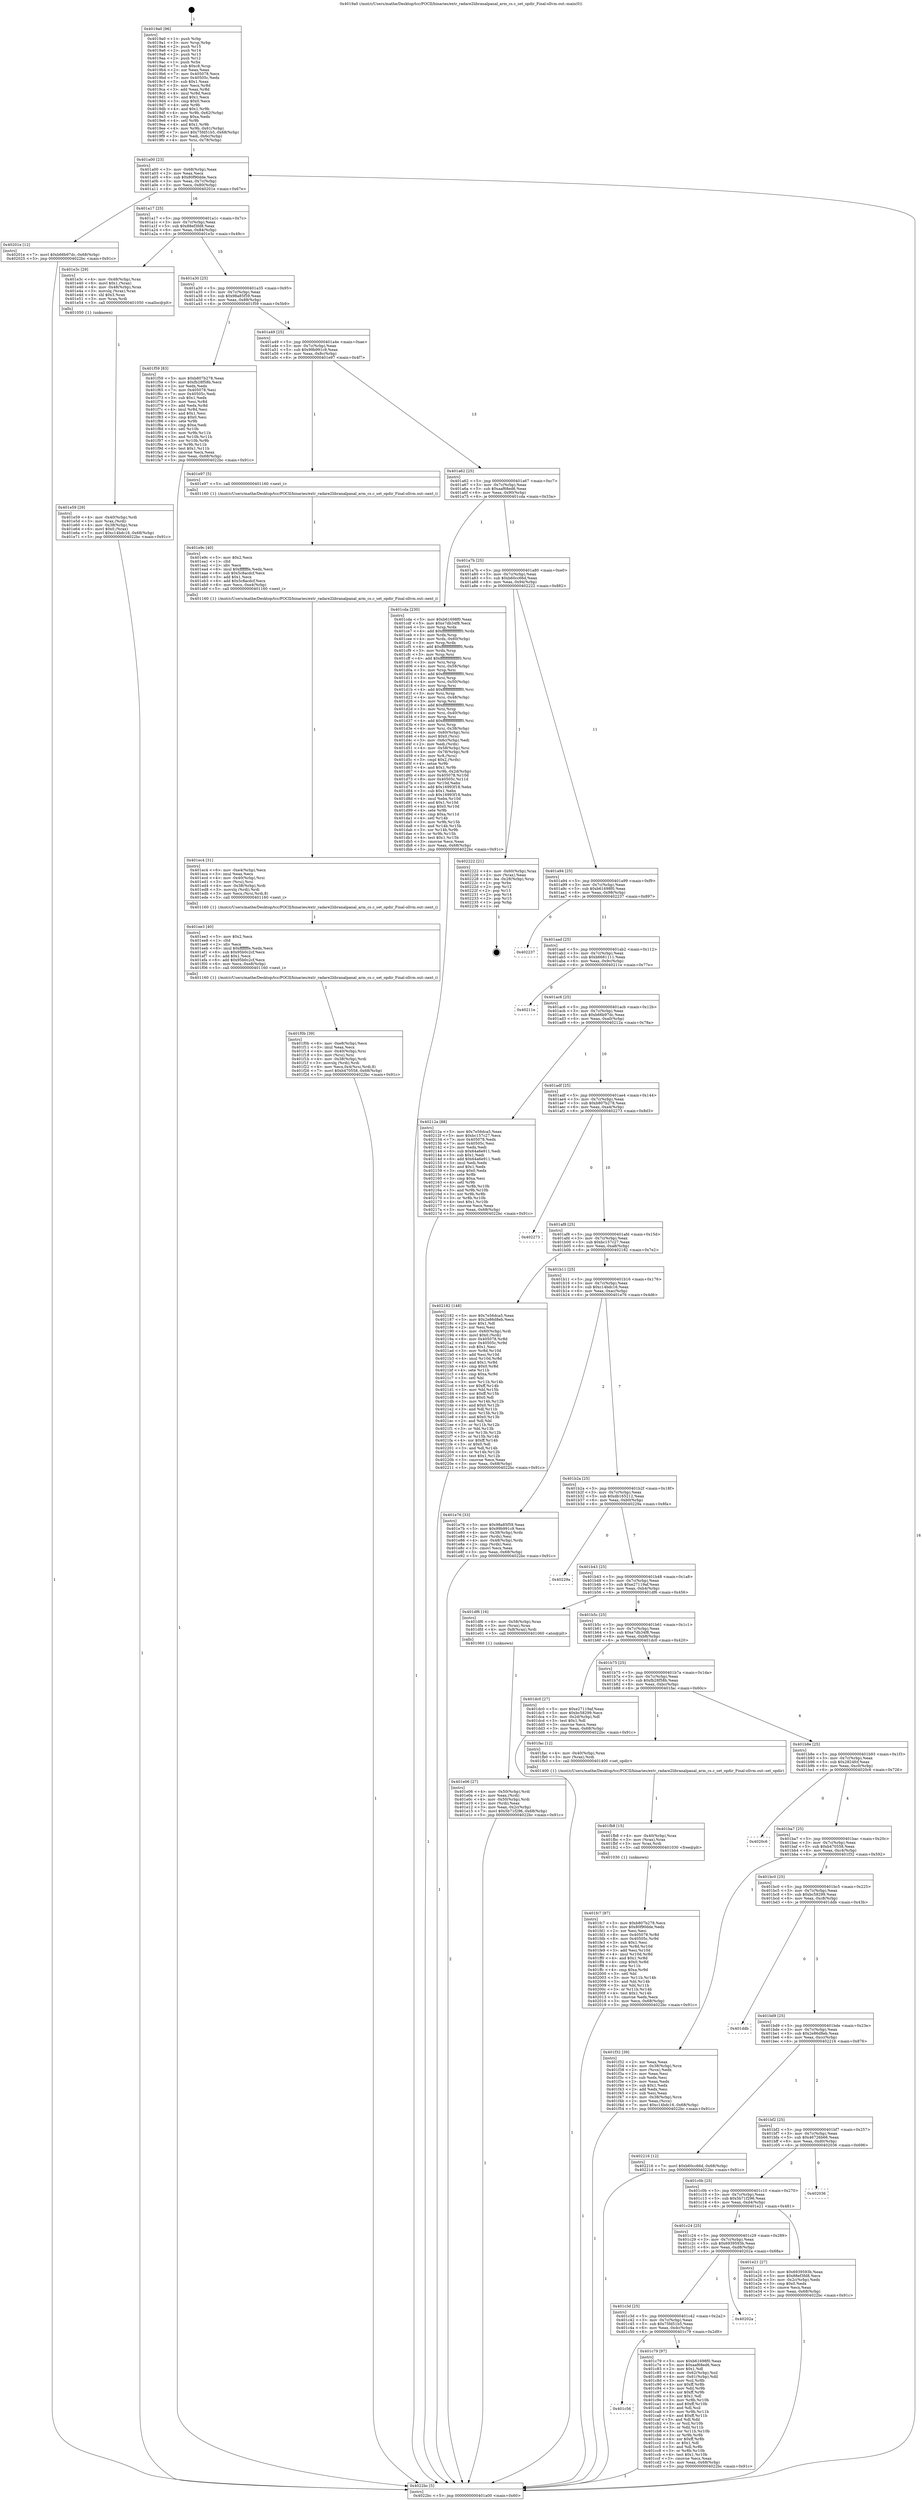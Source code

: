 digraph "0x4019a0" {
  label = "0x4019a0 (/mnt/c/Users/mathe/Desktop/tcc/POCII/binaries/extr_radare2libranalpanal_arm_cs.c_set_opdir_Final-ollvm.out::main(0))"
  labelloc = "t"
  node[shape=record]

  Entry [label="",width=0.3,height=0.3,shape=circle,fillcolor=black,style=filled]
  "0x401a00" [label="{
     0x401a00 [23]\l
     | [instrs]\l
     &nbsp;&nbsp;0x401a00 \<+3\>: mov -0x68(%rbp),%eax\l
     &nbsp;&nbsp;0x401a03 \<+2\>: mov %eax,%ecx\l
     &nbsp;&nbsp;0x401a05 \<+6\>: sub $0x80f90dde,%ecx\l
     &nbsp;&nbsp;0x401a0b \<+3\>: mov %eax,-0x7c(%rbp)\l
     &nbsp;&nbsp;0x401a0e \<+3\>: mov %ecx,-0x80(%rbp)\l
     &nbsp;&nbsp;0x401a11 \<+6\>: je 000000000040201e \<main+0x67e\>\l
  }"]
  "0x40201e" [label="{
     0x40201e [12]\l
     | [instrs]\l
     &nbsp;&nbsp;0x40201e \<+7\>: movl $0xb66b97dc,-0x68(%rbp)\l
     &nbsp;&nbsp;0x402025 \<+5\>: jmp 00000000004022bc \<main+0x91c\>\l
  }"]
  "0x401a17" [label="{
     0x401a17 [25]\l
     | [instrs]\l
     &nbsp;&nbsp;0x401a17 \<+5\>: jmp 0000000000401a1c \<main+0x7c\>\l
     &nbsp;&nbsp;0x401a1c \<+3\>: mov -0x7c(%rbp),%eax\l
     &nbsp;&nbsp;0x401a1f \<+5\>: sub $0x88ef3fd8,%eax\l
     &nbsp;&nbsp;0x401a24 \<+6\>: mov %eax,-0x84(%rbp)\l
     &nbsp;&nbsp;0x401a2a \<+6\>: je 0000000000401e3c \<main+0x49c\>\l
  }"]
  Exit [label="",width=0.3,height=0.3,shape=circle,fillcolor=black,style=filled,peripheries=2]
  "0x401e3c" [label="{
     0x401e3c [29]\l
     | [instrs]\l
     &nbsp;&nbsp;0x401e3c \<+4\>: mov -0x48(%rbp),%rax\l
     &nbsp;&nbsp;0x401e40 \<+6\>: movl $0x1,(%rax)\l
     &nbsp;&nbsp;0x401e46 \<+4\>: mov -0x48(%rbp),%rax\l
     &nbsp;&nbsp;0x401e4a \<+3\>: movslq (%rax),%rax\l
     &nbsp;&nbsp;0x401e4d \<+4\>: shl $0x3,%rax\l
     &nbsp;&nbsp;0x401e51 \<+3\>: mov %rax,%rdi\l
     &nbsp;&nbsp;0x401e54 \<+5\>: call 0000000000401050 \<malloc@plt\>\l
     | [calls]\l
     &nbsp;&nbsp;0x401050 \{1\} (unknown)\l
  }"]
  "0x401a30" [label="{
     0x401a30 [25]\l
     | [instrs]\l
     &nbsp;&nbsp;0x401a30 \<+5\>: jmp 0000000000401a35 \<main+0x95\>\l
     &nbsp;&nbsp;0x401a35 \<+3\>: mov -0x7c(%rbp),%eax\l
     &nbsp;&nbsp;0x401a38 \<+5\>: sub $0x98a85f59,%eax\l
     &nbsp;&nbsp;0x401a3d \<+6\>: mov %eax,-0x88(%rbp)\l
     &nbsp;&nbsp;0x401a43 \<+6\>: je 0000000000401f59 \<main+0x5b9\>\l
  }"]
  "0x401fc7" [label="{
     0x401fc7 [87]\l
     | [instrs]\l
     &nbsp;&nbsp;0x401fc7 \<+5\>: mov $0xb807b278,%ecx\l
     &nbsp;&nbsp;0x401fcc \<+5\>: mov $0x80f90dde,%edx\l
     &nbsp;&nbsp;0x401fd1 \<+2\>: xor %esi,%esi\l
     &nbsp;&nbsp;0x401fd3 \<+8\>: mov 0x405078,%r8d\l
     &nbsp;&nbsp;0x401fdb \<+8\>: mov 0x40505c,%r9d\l
     &nbsp;&nbsp;0x401fe3 \<+3\>: sub $0x1,%esi\l
     &nbsp;&nbsp;0x401fe6 \<+3\>: mov %r8d,%r10d\l
     &nbsp;&nbsp;0x401fe9 \<+3\>: add %esi,%r10d\l
     &nbsp;&nbsp;0x401fec \<+4\>: imul %r10d,%r8d\l
     &nbsp;&nbsp;0x401ff0 \<+4\>: and $0x1,%r8d\l
     &nbsp;&nbsp;0x401ff4 \<+4\>: cmp $0x0,%r8d\l
     &nbsp;&nbsp;0x401ff8 \<+4\>: sete %r11b\l
     &nbsp;&nbsp;0x401ffc \<+4\>: cmp $0xa,%r9d\l
     &nbsp;&nbsp;0x402000 \<+3\>: setl %bl\l
     &nbsp;&nbsp;0x402003 \<+3\>: mov %r11b,%r14b\l
     &nbsp;&nbsp;0x402006 \<+3\>: and %bl,%r14b\l
     &nbsp;&nbsp;0x402009 \<+3\>: xor %bl,%r11b\l
     &nbsp;&nbsp;0x40200c \<+3\>: or %r11b,%r14b\l
     &nbsp;&nbsp;0x40200f \<+4\>: test $0x1,%r14b\l
     &nbsp;&nbsp;0x402013 \<+3\>: cmovne %edx,%ecx\l
     &nbsp;&nbsp;0x402016 \<+3\>: mov %ecx,-0x68(%rbp)\l
     &nbsp;&nbsp;0x402019 \<+5\>: jmp 00000000004022bc \<main+0x91c\>\l
  }"]
  "0x401f59" [label="{
     0x401f59 [83]\l
     | [instrs]\l
     &nbsp;&nbsp;0x401f59 \<+5\>: mov $0xb807b278,%eax\l
     &nbsp;&nbsp;0x401f5e \<+5\>: mov $0xfb28f58b,%ecx\l
     &nbsp;&nbsp;0x401f63 \<+2\>: xor %edx,%edx\l
     &nbsp;&nbsp;0x401f65 \<+7\>: mov 0x405078,%esi\l
     &nbsp;&nbsp;0x401f6c \<+7\>: mov 0x40505c,%edi\l
     &nbsp;&nbsp;0x401f73 \<+3\>: sub $0x1,%edx\l
     &nbsp;&nbsp;0x401f76 \<+3\>: mov %esi,%r8d\l
     &nbsp;&nbsp;0x401f79 \<+3\>: add %edx,%r8d\l
     &nbsp;&nbsp;0x401f7c \<+4\>: imul %r8d,%esi\l
     &nbsp;&nbsp;0x401f80 \<+3\>: and $0x1,%esi\l
     &nbsp;&nbsp;0x401f83 \<+3\>: cmp $0x0,%esi\l
     &nbsp;&nbsp;0x401f86 \<+4\>: sete %r9b\l
     &nbsp;&nbsp;0x401f8a \<+3\>: cmp $0xa,%edi\l
     &nbsp;&nbsp;0x401f8d \<+4\>: setl %r10b\l
     &nbsp;&nbsp;0x401f91 \<+3\>: mov %r9b,%r11b\l
     &nbsp;&nbsp;0x401f94 \<+3\>: and %r10b,%r11b\l
     &nbsp;&nbsp;0x401f97 \<+3\>: xor %r10b,%r9b\l
     &nbsp;&nbsp;0x401f9a \<+3\>: or %r9b,%r11b\l
     &nbsp;&nbsp;0x401f9d \<+4\>: test $0x1,%r11b\l
     &nbsp;&nbsp;0x401fa1 \<+3\>: cmovne %ecx,%eax\l
     &nbsp;&nbsp;0x401fa4 \<+3\>: mov %eax,-0x68(%rbp)\l
     &nbsp;&nbsp;0x401fa7 \<+5\>: jmp 00000000004022bc \<main+0x91c\>\l
  }"]
  "0x401a49" [label="{
     0x401a49 [25]\l
     | [instrs]\l
     &nbsp;&nbsp;0x401a49 \<+5\>: jmp 0000000000401a4e \<main+0xae\>\l
     &nbsp;&nbsp;0x401a4e \<+3\>: mov -0x7c(%rbp),%eax\l
     &nbsp;&nbsp;0x401a51 \<+5\>: sub $0x99b991c9,%eax\l
     &nbsp;&nbsp;0x401a56 \<+6\>: mov %eax,-0x8c(%rbp)\l
     &nbsp;&nbsp;0x401a5c \<+6\>: je 0000000000401e97 \<main+0x4f7\>\l
  }"]
  "0x401fb8" [label="{
     0x401fb8 [15]\l
     | [instrs]\l
     &nbsp;&nbsp;0x401fb8 \<+4\>: mov -0x40(%rbp),%rax\l
     &nbsp;&nbsp;0x401fbc \<+3\>: mov (%rax),%rax\l
     &nbsp;&nbsp;0x401fbf \<+3\>: mov %rax,%rdi\l
     &nbsp;&nbsp;0x401fc2 \<+5\>: call 0000000000401030 \<free@plt\>\l
     | [calls]\l
     &nbsp;&nbsp;0x401030 \{1\} (unknown)\l
  }"]
  "0x401e97" [label="{
     0x401e97 [5]\l
     | [instrs]\l
     &nbsp;&nbsp;0x401e97 \<+5\>: call 0000000000401160 \<next_i\>\l
     | [calls]\l
     &nbsp;&nbsp;0x401160 \{1\} (/mnt/c/Users/mathe/Desktop/tcc/POCII/binaries/extr_radare2libranalpanal_arm_cs.c_set_opdir_Final-ollvm.out::next_i)\l
  }"]
  "0x401a62" [label="{
     0x401a62 [25]\l
     | [instrs]\l
     &nbsp;&nbsp;0x401a62 \<+5\>: jmp 0000000000401a67 \<main+0xc7\>\l
     &nbsp;&nbsp;0x401a67 \<+3\>: mov -0x7c(%rbp),%eax\l
     &nbsp;&nbsp;0x401a6a \<+5\>: sub $0xaaf68ed6,%eax\l
     &nbsp;&nbsp;0x401a6f \<+6\>: mov %eax,-0x90(%rbp)\l
     &nbsp;&nbsp;0x401a75 \<+6\>: je 0000000000401cda \<main+0x33a\>\l
  }"]
  "0x401f0b" [label="{
     0x401f0b [39]\l
     | [instrs]\l
     &nbsp;&nbsp;0x401f0b \<+6\>: mov -0xe8(%rbp),%ecx\l
     &nbsp;&nbsp;0x401f11 \<+3\>: imul %eax,%ecx\l
     &nbsp;&nbsp;0x401f14 \<+4\>: mov -0x40(%rbp),%rsi\l
     &nbsp;&nbsp;0x401f18 \<+3\>: mov (%rsi),%rsi\l
     &nbsp;&nbsp;0x401f1b \<+4\>: mov -0x38(%rbp),%rdi\l
     &nbsp;&nbsp;0x401f1f \<+3\>: movslq (%rdi),%rdi\l
     &nbsp;&nbsp;0x401f22 \<+4\>: mov %ecx,0x4(%rsi,%rdi,8)\l
     &nbsp;&nbsp;0x401f26 \<+7\>: movl $0xb470558,-0x68(%rbp)\l
     &nbsp;&nbsp;0x401f2d \<+5\>: jmp 00000000004022bc \<main+0x91c\>\l
  }"]
  "0x401cda" [label="{
     0x401cda [230]\l
     | [instrs]\l
     &nbsp;&nbsp;0x401cda \<+5\>: mov $0xb61698f0,%eax\l
     &nbsp;&nbsp;0x401cdf \<+5\>: mov $0xe7db34f8,%ecx\l
     &nbsp;&nbsp;0x401ce4 \<+3\>: mov %rsp,%rdx\l
     &nbsp;&nbsp;0x401ce7 \<+4\>: add $0xfffffffffffffff0,%rdx\l
     &nbsp;&nbsp;0x401ceb \<+3\>: mov %rdx,%rsp\l
     &nbsp;&nbsp;0x401cee \<+4\>: mov %rdx,-0x60(%rbp)\l
     &nbsp;&nbsp;0x401cf2 \<+3\>: mov %rsp,%rdx\l
     &nbsp;&nbsp;0x401cf5 \<+4\>: add $0xfffffffffffffff0,%rdx\l
     &nbsp;&nbsp;0x401cf9 \<+3\>: mov %rdx,%rsp\l
     &nbsp;&nbsp;0x401cfc \<+3\>: mov %rsp,%rsi\l
     &nbsp;&nbsp;0x401cff \<+4\>: add $0xfffffffffffffff0,%rsi\l
     &nbsp;&nbsp;0x401d03 \<+3\>: mov %rsi,%rsp\l
     &nbsp;&nbsp;0x401d06 \<+4\>: mov %rsi,-0x58(%rbp)\l
     &nbsp;&nbsp;0x401d0a \<+3\>: mov %rsp,%rsi\l
     &nbsp;&nbsp;0x401d0d \<+4\>: add $0xfffffffffffffff0,%rsi\l
     &nbsp;&nbsp;0x401d11 \<+3\>: mov %rsi,%rsp\l
     &nbsp;&nbsp;0x401d14 \<+4\>: mov %rsi,-0x50(%rbp)\l
     &nbsp;&nbsp;0x401d18 \<+3\>: mov %rsp,%rsi\l
     &nbsp;&nbsp;0x401d1b \<+4\>: add $0xfffffffffffffff0,%rsi\l
     &nbsp;&nbsp;0x401d1f \<+3\>: mov %rsi,%rsp\l
     &nbsp;&nbsp;0x401d22 \<+4\>: mov %rsi,-0x48(%rbp)\l
     &nbsp;&nbsp;0x401d26 \<+3\>: mov %rsp,%rsi\l
     &nbsp;&nbsp;0x401d29 \<+4\>: add $0xfffffffffffffff0,%rsi\l
     &nbsp;&nbsp;0x401d2d \<+3\>: mov %rsi,%rsp\l
     &nbsp;&nbsp;0x401d30 \<+4\>: mov %rsi,-0x40(%rbp)\l
     &nbsp;&nbsp;0x401d34 \<+3\>: mov %rsp,%rsi\l
     &nbsp;&nbsp;0x401d37 \<+4\>: add $0xfffffffffffffff0,%rsi\l
     &nbsp;&nbsp;0x401d3b \<+3\>: mov %rsi,%rsp\l
     &nbsp;&nbsp;0x401d3e \<+4\>: mov %rsi,-0x38(%rbp)\l
     &nbsp;&nbsp;0x401d42 \<+4\>: mov -0x60(%rbp),%rsi\l
     &nbsp;&nbsp;0x401d46 \<+6\>: movl $0x0,(%rsi)\l
     &nbsp;&nbsp;0x401d4c \<+3\>: mov -0x6c(%rbp),%edi\l
     &nbsp;&nbsp;0x401d4f \<+2\>: mov %edi,(%rdx)\l
     &nbsp;&nbsp;0x401d51 \<+4\>: mov -0x58(%rbp),%rsi\l
     &nbsp;&nbsp;0x401d55 \<+4\>: mov -0x78(%rbp),%r8\l
     &nbsp;&nbsp;0x401d59 \<+3\>: mov %r8,(%rsi)\l
     &nbsp;&nbsp;0x401d5c \<+3\>: cmpl $0x2,(%rdx)\l
     &nbsp;&nbsp;0x401d5f \<+4\>: setne %r9b\l
     &nbsp;&nbsp;0x401d63 \<+4\>: and $0x1,%r9b\l
     &nbsp;&nbsp;0x401d67 \<+4\>: mov %r9b,-0x2d(%rbp)\l
     &nbsp;&nbsp;0x401d6b \<+8\>: mov 0x405078,%r10d\l
     &nbsp;&nbsp;0x401d73 \<+8\>: mov 0x40505c,%r11d\l
     &nbsp;&nbsp;0x401d7b \<+3\>: mov %r10d,%ebx\l
     &nbsp;&nbsp;0x401d7e \<+6\>: add $0x16993f18,%ebx\l
     &nbsp;&nbsp;0x401d84 \<+3\>: sub $0x1,%ebx\l
     &nbsp;&nbsp;0x401d87 \<+6\>: sub $0x16993f18,%ebx\l
     &nbsp;&nbsp;0x401d8d \<+4\>: imul %ebx,%r10d\l
     &nbsp;&nbsp;0x401d91 \<+4\>: and $0x1,%r10d\l
     &nbsp;&nbsp;0x401d95 \<+4\>: cmp $0x0,%r10d\l
     &nbsp;&nbsp;0x401d99 \<+4\>: sete %r9b\l
     &nbsp;&nbsp;0x401d9d \<+4\>: cmp $0xa,%r11d\l
     &nbsp;&nbsp;0x401da1 \<+4\>: setl %r14b\l
     &nbsp;&nbsp;0x401da5 \<+3\>: mov %r9b,%r15b\l
     &nbsp;&nbsp;0x401da8 \<+3\>: and %r14b,%r15b\l
     &nbsp;&nbsp;0x401dab \<+3\>: xor %r14b,%r9b\l
     &nbsp;&nbsp;0x401dae \<+3\>: or %r9b,%r15b\l
     &nbsp;&nbsp;0x401db1 \<+4\>: test $0x1,%r15b\l
     &nbsp;&nbsp;0x401db5 \<+3\>: cmovne %ecx,%eax\l
     &nbsp;&nbsp;0x401db8 \<+3\>: mov %eax,-0x68(%rbp)\l
     &nbsp;&nbsp;0x401dbb \<+5\>: jmp 00000000004022bc \<main+0x91c\>\l
  }"]
  "0x401a7b" [label="{
     0x401a7b [25]\l
     | [instrs]\l
     &nbsp;&nbsp;0x401a7b \<+5\>: jmp 0000000000401a80 \<main+0xe0\>\l
     &nbsp;&nbsp;0x401a80 \<+3\>: mov -0x7c(%rbp),%eax\l
     &nbsp;&nbsp;0x401a83 \<+5\>: sub $0xb60cc66d,%eax\l
     &nbsp;&nbsp;0x401a88 \<+6\>: mov %eax,-0x94(%rbp)\l
     &nbsp;&nbsp;0x401a8e \<+6\>: je 0000000000402222 \<main+0x882\>\l
  }"]
  "0x401ee3" [label="{
     0x401ee3 [40]\l
     | [instrs]\l
     &nbsp;&nbsp;0x401ee3 \<+5\>: mov $0x2,%ecx\l
     &nbsp;&nbsp;0x401ee8 \<+1\>: cltd\l
     &nbsp;&nbsp;0x401ee9 \<+2\>: idiv %ecx\l
     &nbsp;&nbsp;0x401eeb \<+6\>: imul $0xfffffffe,%edx,%ecx\l
     &nbsp;&nbsp;0x401ef1 \<+6\>: sub $0x95b0c2cf,%ecx\l
     &nbsp;&nbsp;0x401ef7 \<+3\>: add $0x1,%ecx\l
     &nbsp;&nbsp;0x401efa \<+6\>: add $0x95b0c2cf,%ecx\l
     &nbsp;&nbsp;0x401f00 \<+6\>: mov %ecx,-0xe8(%rbp)\l
     &nbsp;&nbsp;0x401f06 \<+5\>: call 0000000000401160 \<next_i\>\l
     | [calls]\l
     &nbsp;&nbsp;0x401160 \{1\} (/mnt/c/Users/mathe/Desktop/tcc/POCII/binaries/extr_radare2libranalpanal_arm_cs.c_set_opdir_Final-ollvm.out::next_i)\l
  }"]
  "0x402222" [label="{
     0x402222 [21]\l
     | [instrs]\l
     &nbsp;&nbsp;0x402222 \<+4\>: mov -0x60(%rbp),%rax\l
     &nbsp;&nbsp;0x402226 \<+2\>: mov (%rax),%eax\l
     &nbsp;&nbsp;0x402228 \<+4\>: lea -0x28(%rbp),%rsp\l
     &nbsp;&nbsp;0x40222c \<+1\>: pop %rbx\l
     &nbsp;&nbsp;0x40222d \<+2\>: pop %r12\l
     &nbsp;&nbsp;0x40222f \<+2\>: pop %r13\l
     &nbsp;&nbsp;0x402231 \<+2\>: pop %r14\l
     &nbsp;&nbsp;0x402233 \<+2\>: pop %r15\l
     &nbsp;&nbsp;0x402235 \<+1\>: pop %rbp\l
     &nbsp;&nbsp;0x402236 \<+1\>: ret\l
  }"]
  "0x401a94" [label="{
     0x401a94 [25]\l
     | [instrs]\l
     &nbsp;&nbsp;0x401a94 \<+5\>: jmp 0000000000401a99 \<main+0xf9\>\l
     &nbsp;&nbsp;0x401a99 \<+3\>: mov -0x7c(%rbp),%eax\l
     &nbsp;&nbsp;0x401a9c \<+5\>: sub $0xb61698f0,%eax\l
     &nbsp;&nbsp;0x401aa1 \<+6\>: mov %eax,-0x98(%rbp)\l
     &nbsp;&nbsp;0x401aa7 \<+6\>: je 0000000000402237 \<main+0x897\>\l
  }"]
  "0x401ec4" [label="{
     0x401ec4 [31]\l
     | [instrs]\l
     &nbsp;&nbsp;0x401ec4 \<+6\>: mov -0xe4(%rbp),%ecx\l
     &nbsp;&nbsp;0x401eca \<+3\>: imul %eax,%ecx\l
     &nbsp;&nbsp;0x401ecd \<+4\>: mov -0x40(%rbp),%rsi\l
     &nbsp;&nbsp;0x401ed1 \<+3\>: mov (%rsi),%rsi\l
     &nbsp;&nbsp;0x401ed4 \<+4\>: mov -0x38(%rbp),%rdi\l
     &nbsp;&nbsp;0x401ed8 \<+3\>: movslq (%rdi),%rdi\l
     &nbsp;&nbsp;0x401edb \<+3\>: mov %ecx,(%rsi,%rdi,8)\l
     &nbsp;&nbsp;0x401ede \<+5\>: call 0000000000401160 \<next_i\>\l
     | [calls]\l
     &nbsp;&nbsp;0x401160 \{1\} (/mnt/c/Users/mathe/Desktop/tcc/POCII/binaries/extr_radare2libranalpanal_arm_cs.c_set_opdir_Final-ollvm.out::next_i)\l
  }"]
  "0x402237" [label="{
     0x402237\l
  }", style=dashed]
  "0x401aad" [label="{
     0x401aad [25]\l
     | [instrs]\l
     &nbsp;&nbsp;0x401aad \<+5\>: jmp 0000000000401ab2 \<main+0x112\>\l
     &nbsp;&nbsp;0x401ab2 \<+3\>: mov -0x7c(%rbp),%eax\l
     &nbsp;&nbsp;0x401ab5 \<+5\>: sub $0xb6681111,%eax\l
     &nbsp;&nbsp;0x401aba \<+6\>: mov %eax,-0x9c(%rbp)\l
     &nbsp;&nbsp;0x401ac0 \<+6\>: je 000000000040211e \<main+0x77e\>\l
  }"]
  "0x401e9c" [label="{
     0x401e9c [40]\l
     | [instrs]\l
     &nbsp;&nbsp;0x401e9c \<+5\>: mov $0x2,%ecx\l
     &nbsp;&nbsp;0x401ea1 \<+1\>: cltd\l
     &nbsp;&nbsp;0x401ea2 \<+2\>: idiv %ecx\l
     &nbsp;&nbsp;0x401ea4 \<+6\>: imul $0xfffffffe,%edx,%ecx\l
     &nbsp;&nbsp;0x401eaa \<+6\>: sub $0x5c8acdcf,%ecx\l
     &nbsp;&nbsp;0x401eb0 \<+3\>: add $0x1,%ecx\l
     &nbsp;&nbsp;0x401eb3 \<+6\>: add $0x5c8acdcf,%ecx\l
     &nbsp;&nbsp;0x401eb9 \<+6\>: mov %ecx,-0xe4(%rbp)\l
     &nbsp;&nbsp;0x401ebf \<+5\>: call 0000000000401160 \<next_i\>\l
     | [calls]\l
     &nbsp;&nbsp;0x401160 \{1\} (/mnt/c/Users/mathe/Desktop/tcc/POCII/binaries/extr_radare2libranalpanal_arm_cs.c_set_opdir_Final-ollvm.out::next_i)\l
  }"]
  "0x40211e" [label="{
     0x40211e\l
  }", style=dashed]
  "0x401ac6" [label="{
     0x401ac6 [25]\l
     | [instrs]\l
     &nbsp;&nbsp;0x401ac6 \<+5\>: jmp 0000000000401acb \<main+0x12b\>\l
     &nbsp;&nbsp;0x401acb \<+3\>: mov -0x7c(%rbp),%eax\l
     &nbsp;&nbsp;0x401ace \<+5\>: sub $0xb66b97dc,%eax\l
     &nbsp;&nbsp;0x401ad3 \<+6\>: mov %eax,-0xa0(%rbp)\l
     &nbsp;&nbsp;0x401ad9 \<+6\>: je 000000000040212a \<main+0x78a\>\l
  }"]
  "0x401e59" [label="{
     0x401e59 [29]\l
     | [instrs]\l
     &nbsp;&nbsp;0x401e59 \<+4\>: mov -0x40(%rbp),%rdi\l
     &nbsp;&nbsp;0x401e5d \<+3\>: mov %rax,(%rdi)\l
     &nbsp;&nbsp;0x401e60 \<+4\>: mov -0x38(%rbp),%rax\l
     &nbsp;&nbsp;0x401e64 \<+6\>: movl $0x0,(%rax)\l
     &nbsp;&nbsp;0x401e6a \<+7\>: movl $0xc14bdc16,-0x68(%rbp)\l
     &nbsp;&nbsp;0x401e71 \<+5\>: jmp 00000000004022bc \<main+0x91c\>\l
  }"]
  "0x40212a" [label="{
     0x40212a [88]\l
     | [instrs]\l
     &nbsp;&nbsp;0x40212a \<+5\>: mov $0x7e56dca5,%eax\l
     &nbsp;&nbsp;0x40212f \<+5\>: mov $0xbc157c27,%ecx\l
     &nbsp;&nbsp;0x402134 \<+7\>: mov 0x405078,%edx\l
     &nbsp;&nbsp;0x40213b \<+7\>: mov 0x40505c,%esi\l
     &nbsp;&nbsp;0x402142 \<+2\>: mov %edx,%edi\l
     &nbsp;&nbsp;0x402144 \<+6\>: sub $0x64a6e911,%edi\l
     &nbsp;&nbsp;0x40214a \<+3\>: sub $0x1,%edi\l
     &nbsp;&nbsp;0x40214d \<+6\>: add $0x64a6e911,%edi\l
     &nbsp;&nbsp;0x402153 \<+3\>: imul %edi,%edx\l
     &nbsp;&nbsp;0x402156 \<+3\>: and $0x1,%edx\l
     &nbsp;&nbsp;0x402159 \<+3\>: cmp $0x0,%edx\l
     &nbsp;&nbsp;0x40215c \<+4\>: sete %r8b\l
     &nbsp;&nbsp;0x402160 \<+3\>: cmp $0xa,%esi\l
     &nbsp;&nbsp;0x402163 \<+4\>: setl %r9b\l
     &nbsp;&nbsp;0x402167 \<+3\>: mov %r8b,%r10b\l
     &nbsp;&nbsp;0x40216a \<+3\>: and %r9b,%r10b\l
     &nbsp;&nbsp;0x40216d \<+3\>: xor %r9b,%r8b\l
     &nbsp;&nbsp;0x402170 \<+3\>: or %r8b,%r10b\l
     &nbsp;&nbsp;0x402173 \<+4\>: test $0x1,%r10b\l
     &nbsp;&nbsp;0x402177 \<+3\>: cmovne %ecx,%eax\l
     &nbsp;&nbsp;0x40217a \<+3\>: mov %eax,-0x68(%rbp)\l
     &nbsp;&nbsp;0x40217d \<+5\>: jmp 00000000004022bc \<main+0x91c\>\l
  }"]
  "0x401adf" [label="{
     0x401adf [25]\l
     | [instrs]\l
     &nbsp;&nbsp;0x401adf \<+5\>: jmp 0000000000401ae4 \<main+0x144\>\l
     &nbsp;&nbsp;0x401ae4 \<+3\>: mov -0x7c(%rbp),%eax\l
     &nbsp;&nbsp;0x401ae7 \<+5\>: sub $0xb807b278,%eax\l
     &nbsp;&nbsp;0x401aec \<+6\>: mov %eax,-0xa4(%rbp)\l
     &nbsp;&nbsp;0x401af2 \<+6\>: je 0000000000402273 \<main+0x8d3\>\l
  }"]
  "0x401e06" [label="{
     0x401e06 [27]\l
     | [instrs]\l
     &nbsp;&nbsp;0x401e06 \<+4\>: mov -0x50(%rbp),%rdi\l
     &nbsp;&nbsp;0x401e0a \<+2\>: mov %eax,(%rdi)\l
     &nbsp;&nbsp;0x401e0c \<+4\>: mov -0x50(%rbp),%rdi\l
     &nbsp;&nbsp;0x401e10 \<+2\>: mov (%rdi),%eax\l
     &nbsp;&nbsp;0x401e12 \<+3\>: mov %eax,-0x2c(%rbp)\l
     &nbsp;&nbsp;0x401e15 \<+7\>: movl $0x5b71f296,-0x68(%rbp)\l
     &nbsp;&nbsp;0x401e1c \<+5\>: jmp 00000000004022bc \<main+0x91c\>\l
  }"]
  "0x402273" [label="{
     0x402273\l
  }", style=dashed]
  "0x401af8" [label="{
     0x401af8 [25]\l
     | [instrs]\l
     &nbsp;&nbsp;0x401af8 \<+5\>: jmp 0000000000401afd \<main+0x15d\>\l
     &nbsp;&nbsp;0x401afd \<+3\>: mov -0x7c(%rbp),%eax\l
     &nbsp;&nbsp;0x401b00 \<+5\>: sub $0xbc157c27,%eax\l
     &nbsp;&nbsp;0x401b05 \<+6\>: mov %eax,-0xa8(%rbp)\l
     &nbsp;&nbsp;0x401b0b \<+6\>: je 0000000000402182 \<main+0x7e2\>\l
  }"]
  "0x4019a0" [label="{
     0x4019a0 [96]\l
     | [instrs]\l
     &nbsp;&nbsp;0x4019a0 \<+1\>: push %rbp\l
     &nbsp;&nbsp;0x4019a1 \<+3\>: mov %rsp,%rbp\l
     &nbsp;&nbsp;0x4019a4 \<+2\>: push %r15\l
     &nbsp;&nbsp;0x4019a6 \<+2\>: push %r14\l
     &nbsp;&nbsp;0x4019a8 \<+2\>: push %r13\l
     &nbsp;&nbsp;0x4019aa \<+2\>: push %r12\l
     &nbsp;&nbsp;0x4019ac \<+1\>: push %rbx\l
     &nbsp;&nbsp;0x4019ad \<+7\>: sub $0xc8,%rsp\l
     &nbsp;&nbsp;0x4019b4 \<+2\>: xor %eax,%eax\l
     &nbsp;&nbsp;0x4019b6 \<+7\>: mov 0x405078,%ecx\l
     &nbsp;&nbsp;0x4019bd \<+7\>: mov 0x40505c,%edx\l
     &nbsp;&nbsp;0x4019c4 \<+3\>: sub $0x1,%eax\l
     &nbsp;&nbsp;0x4019c7 \<+3\>: mov %ecx,%r8d\l
     &nbsp;&nbsp;0x4019ca \<+3\>: add %eax,%r8d\l
     &nbsp;&nbsp;0x4019cd \<+4\>: imul %r8d,%ecx\l
     &nbsp;&nbsp;0x4019d1 \<+3\>: and $0x1,%ecx\l
     &nbsp;&nbsp;0x4019d4 \<+3\>: cmp $0x0,%ecx\l
     &nbsp;&nbsp;0x4019d7 \<+4\>: sete %r9b\l
     &nbsp;&nbsp;0x4019db \<+4\>: and $0x1,%r9b\l
     &nbsp;&nbsp;0x4019df \<+4\>: mov %r9b,-0x62(%rbp)\l
     &nbsp;&nbsp;0x4019e3 \<+3\>: cmp $0xa,%edx\l
     &nbsp;&nbsp;0x4019e6 \<+4\>: setl %r9b\l
     &nbsp;&nbsp;0x4019ea \<+4\>: and $0x1,%r9b\l
     &nbsp;&nbsp;0x4019ee \<+4\>: mov %r9b,-0x61(%rbp)\l
     &nbsp;&nbsp;0x4019f2 \<+7\>: movl $0x75fd51b5,-0x68(%rbp)\l
     &nbsp;&nbsp;0x4019f9 \<+3\>: mov %edi,-0x6c(%rbp)\l
     &nbsp;&nbsp;0x4019fc \<+4\>: mov %rsi,-0x78(%rbp)\l
  }"]
  "0x402182" [label="{
     0x402182 [148]\l
     | [instrs]\l
     &nbsp;&nbsp;0x402182 \<+5\>: mov $0x7e56dca5,%eax\l
     &nbsp;&nbsp;0x402187 \<+5\>: mov $0x2e86d8eb,%ecx\l
     &nbsp;&nbsp;0x40218c \<+2\>: mov $0x1,%dl\l
     &nbsp;&nbsp;0x40218e \<+2\>: xor %esi,%esi\l
     &nbsp;&nbsp;0x402190 \<+4\>: mov -0x60(%rbp),%rdi\l
     &nbsp;&nbsp;0x402194 \<+6\>: movl $0x0,(%rdi)\l
     &nbsp;&nbsp;0x40219a \<+8\>: mov 0x405078,%r8d\l
     &nbsp;&nbsp;0x4021a2 \<+8\>: mov 0x40505c,%r9d\l
     &nbsp;&nbsp;0x4021aa \<+3\>: sub $0x1,%esi\l
     &nbsp;&nbsp;0x4021ad \<+3\>: mov %r8d,%r10d\l
     &nbsp;&nbsp;0x4021b0 \<+3\>: add %esi,%r10d\l
     &nbsp;&nbsp;0x4021b3 \<+4\>: imul %r10d,%r8d\l
     &nbsp;&nbsp;0x4021b7 \<+4\>: and $0x1,%r8d\l
     &nbsp;&nbsp;0x4021bb \<+4\>: cmp $0x0,%r8d\l
     &nbsp;&nbsp;0x4021bf \<+4\>: sete %r11b\l
     &nbsp;&nbsp;0x4021c3 \<+4\>: cmp $0xa,%r9d\l
     &nbsp;&nbsp;0x4021c7 \<+3\>: setl %bl\l
     &nbsp;&nbsp;0x4021ca \<+3\>: mov %r11b,%r14b\l
     &nbsp;&nbsp;0x4021cd \<+4\>: xor $0xff,%r14b\l
     &nbsp;&nbsp;0x4021d1 \<+3\>: mov %bl,%r15b\l
     &nbsp;&nbsp;0x4021d4 \<+4\>: xor $0xff,%r15b\l
     &nbsp;&nbsp;0x4021d8 \<+3\>: xor $0x0,%dl\l
     &nbsp;&nbsp;0x4021db \<+3\>: mov %r14b,%r12b\l
     &nbsp;&nbsp;0x4021de \<+4\>: and $0x0,%r12b\l
     &nbsp;&nbsp;0x4021e2 \<+3\>: and %dl,%r11b\l
     &nbsp;&nbsp;0x4021e5 \<+3\>: mov %r15b,%r13b\l
     &nbsp;&nbsp;0x4021e8 \<+4\>: and $0x0,%r13b\l
     &nbsp;&nbsp;0x4021ec \<+2\>: and %dl,%bl\l
     &nbsp;&nbsp;0x4021ee \<+3\>: or %r11b,%r12b\l
     &nbsp;&nbsp;0x4021f1 \<+3\>: or %bl,%r13b\l
     &nbsp;&nbsp;0x4021f4 \<+3\>: xor %r13b,%r12b\l
     &nbsp;&nbsp;0x4021f7 \<+3\>: or %r15b,%r14b\l
     &nbsp;&nbsp;0x4021fa \<+4\>: xor $0xff,%r14b\l
     &nbsp;&nbsp;0x4021fe \<+3\>: or $0x0,%dl\l
     &nbsp;&nbsp;0x402201 \<+3\>: and %dl,%r14b\l
     &nbsp;&nbsp;0x402204 \<+3\>: or %r14b,%r12b\l
     &nbsp;&nbsp;0x402207 \<+4\>: test $0x1,%r12b\l
     &nbsp;&nbsp;0x40220b \<+3\>: cmovne %ecx,%eax\l
     &nbsp;&nbsp;0x40220e \<+3\>: mov %eax,-0x68(%rbp)\l
     &nbsp;&nbsp;0x402211 \<+5\>: jmp 00000000004022bc \<main+0x91c\>\l
  }"]
  "0x401b11" [label="{
     0x401b11 [25]\l
     | [instrs]\l
     &nbsp;&nbsp;0x401b11 \<+5\>: jmp 0000000000401b16 \<main+0x176\>\l
     &nbsp;&nbsp;0x401b16 \<+3\>: mov -0x7c(%rbp),%eax\l
     &nbsp;&nbsp;0x401b19 \<+5\>: sub $0xc14bdc16,%eax\l
     &nbsp;&nbsp;0x401b1e \<+6\>: mov %eax,-0xac(%rbp)\l
     &nbsp;&nbsp;0x401b24 \<+6\>: je 0000000000401e76 \<main+0x4d6\>\l
  }"]
  "0x4022bc" [label="{
     0x4022bc [5]\l
     | [instrs]\l
     &nbsp;&nbsp;0x4022bc \<+5\>: jmp 0000000000401a00 \<main+0x60\>\l
  }"]
  "0x401e76" [label="{
     0x401e76 [33]\l
     | [instrs]\l
     &nbsp;&nbsp;0x401e76 \<+5\>: mov $0x98a85f59,%eax\l
     &nbsp;&nbsp;0x401e7b \<+5\>: mov $0x99b991c9,%ecx\l
     &nbsp;&nbsp;0x401e80 \<+4\>: mov -0x38(%rbp),%rdx\l
     &nbsp;&nbsp;0x401e84 \<+2\>: mov (%rdx),%esi\l
     &nbsp;&nbsp;0x401e86 \<+4\>: mov -0x48(%rbp),%rdx\l
     &nbsp;&nbsp;0x401e8a \<+2\>: cmp (%rdx),%esi\l
     &nbsp;&nbsp;0x401e8c \<+3\>: cmovl %ecx,%eax\l
     &nbsp;&nbsp;0x401e8f \<+3\>: mov %eax,-0x68(%rbp)\l
     &nbsp;&nbsp;0x401e92 \<+5\>: jmp 00000000004022bc \<main+0x91c\>\l
  }"]
  "0x401b2a" [label="{
     0x401b2a [25]\l
     | [instrs]\l
     &nbsp;&nbsp;0x401b2a \<+5\>: jmp 0000000000401b2f \<main+0x18f\>\l
     &nbsp;&nbsp;0x401b2f \<+3\>: mov -0x7c(%rbp),%eax\l
     &nbsp;&nbsp;0x401b32 \<+5\>: sub $0xdb165212,%eax\l
     &nbsp;&nbsp;0x401b37 \<+6\>: mov %eax,-0xb0(%rbp)\l
     &nbsp;&nbsp;0x401b3d \<+6\>: je 000000000040229a \<main+0x8fa\>\l
  }"]
  "0x401c56" [label="{
     0x401c56\l
  }", style=dashed]
  "0x40229a" [label="{
     0x40229a\l
  }", style=dashed]
  "0x401b43" [label="{
     0x401b43 [25]\l
     | [instrs]\l
     &nbsp;&nbsp;0x401b43 \<+5\>: jmp 0000000000401b48 \<main+0x1a8\>\l
     &nbsp;&nbsp;0x401b48 \<+3\>: mov -0x7c(%rbp),%eax\l
     &nbsp;&nbsp;0x401b4b \<+5\>: sub $0xe27119af,%eax\l
     &nbsp;&nbsp;0x401b50 \<+6\>: mov %eax,-0xb4(%rbp)\l
     &nbsp;&nbsp;0x401b56 \<+6\>: je 0000000000401df6 \<main+0x456\>\l
  }"]
  "0x401c79" [label="{
     0x401c79 [97]\l
     | [instrs]\l
     &nbsp;&nbsp;0x401c79 \<+5\>: mov $0xb61698f0,%eax\l
     &nbsp;&nbsp;0x401c7e \<+5\>: mov $0xaaf68ed6,%ecx\l
     &nbsp;&nbsp;0x401c83 \<+2\>: mov $0x1,%dl\l
     &nbsp;&nbsp;0x401c85 \<+4\>: mov -0x62(%rbp),%sil\l
     &nbsp;&nbsp;0x401c89 \<+4\>: mov -0x61(%rbp),%dil\l
     &nbsp;&nbsp;0x401c8d \<+3\>: mov %sil,%r8b\l
     &nbsp;&nbsp;0x401c90 \<+4\>: xor $0xff,%r8b\l
     &nbsp;&nbsp;0x401c94 \<+3\>: mov %dil,%r9b\l
     &nbsp;&nbsp;0x401c97 \<+4\>: xor $0xff,%r9b\l
     &nbsp;&nbsp;0x401c9b \<+3\>: xor $0x1,%dl\l
     &nbsp;&nbsp;0x401c9e \<+3\>: mov %r8b,%r10b\l
     &nbsp;&nbsp;0x401ca1 \<+4\>: and $0xff,%r10b\l
     &nbsp;&nbsp;0x401ca5 \<+3\>: and %dl,%sil\l
     &nbsp;&nbsp;0x401ca8 \<+3\>: mov %r9b,%r11b\l
     &nbsp;&nbsp;0x401cab \<+4\>: and $0xff,%r11b\l
     &nbsp;&nbsp;0x401caf \<+3\>: and %dl,%dil\l
     &nbsp;&nbsp;0x401cb2 \<+3\>: or %sil,%r10b\l
     &nbsp;&nbsp;0x401cb5 \<+3\>: or %dil,%r11b\l
     &nbsp;&nbsp;0x401cb8 \<+3\>: xor %r11b,%r10b\l
     &nbsp;&nbsp;0x401cbb \<+3\>: or %r9b,%r8b\l
     &nbsp;&nbsp;0x401cbe \<+4\>: xor $0xff,%r8b\l
     &nbsp;&nbsp;0x401cc2 \<+3\>: or $0x1,%dl\l
     &nbsp;&nbsp;0x401cc5 \<+3\>: and %dl,%r8b\l
     &nbsp;&nbsp;0x401cc8 \<+3\>: or %r8b,%r10b\l
     &nbsp;&nbsp;0x401ccb \<+4\>: test $0x1,%r10b\l
     &nbsp;&nbsp;0x401ccf \<+3\>: cmovne %ecx,%eax\l
     &nbsp;&nbsp;0x401cd2 \<+3\>: mov %eax,-0x68(%rbp)\l
     &nbsp;&nbsp;0x401cd5 \<+5\>: jmp 00000000004022bc \<main+0x91c\>\l
  }"]
  "0x401df6" [label="{
     0x401df6 [16]\l
     | [instrs]\l
     &nbsp;&nbsp;0x401df6 \<+4\>: mov -0x58(%rbp),%rax\l
     &nbsp;&nbsp;0x401dfa \<+3\>: mov (%rax),%rax\l
     &nbsp;&nbsp;0x401dfd \<+4\>: mov 0x8(%rax),%rdi\l
     &nbsp;&nbsp;0x401e01 \<+5\>: call 0000000000401060 \<atoi@plt\>\l
     | [calls]\l
     &nbsp;&nbsp;0x401060 \{1\} (unknown)\l
  }"]
  "0x401b5c" [label="{
     0x401b5c [25]\l
     | [instrs]\l
     &nbsp;&nbsp;0x401b5c \<+5\>: jmp 0000000000401b61 \<main+0x1c1\>\l
     &nbsp;&nbsp;0x401b61 \<+3\>: mov -0x7c(%rbp),%eax\l
     &nbsp;&nbsp;0x401b64 \<+5\>: sub $0xe7db34f8,%eax\l
     &nbsp;&nbsp;0x401b69 \<+6\>: mov %eax,-0xb8(%rbp)\l
     &nbsp;&nbsp;0x401b6f \<+6\>: je 0000000000401dc0 \<main+0x420\>\l
  }"]
  "0x401c3d" [label="{
     0x401c3d [25]\l
     | [instrs]\l
     &nbsp;&nbsp;0x401c3d \<+5\>: jmp 0000000000401c42 \<main+0x2a2\>\l
     &nbsp;&nbsp;0x401c42 \<+3\>: mov -0x7c(%rbp),%eax\l
     &nbsp;&nbsp;0x401c45 \<+5\>: sub $0x75fd51b5,%eax\l
     &nbsp;&nbsp;0x401c4a \<+6\>: mov %eax,-0xdc(%rbp)\l
     &nbsp;&nbsp;0x401c50 \<+6\>: je 0000000000401c79 \<main+0x2d9\>\l
  }"]
  "0x401dc0" [label="{
     0x401dc0 [27]\l
     | [instrs]\l
     &nbsp;&nbsp;0x401dc0 \<+5\>: mov $0xe27119af,%eax\l
     &nbsp;&nbsp;0x401dc5 \<+5\>: mov $0xbc58299,%ecx\l
     &nbsp;&nbsp;0x401dca \<+3\>: mov -0x2d(%rbp),%dl\l
     &nbsp;&nbsp;0x401dcd \<+3\>: test $0x1,%dl\l
     &nbsp;&nbsp;0x401dd0 \<+3\>: cmovne %ecx,%eax\l
     &nbsp;&nbsp;0x401dd3 \<+3\>: mov %eax,-0x68(%rbp)\l
     &nbsp;&nbsp;0x401dd6 \<+5\>: jmp 00000000004022bc \<main+0x91c\>\l
  }"]
  "0x401b75" [label="{
     0x401b75 [25]\l
     | [instrs]\l
     &nbsp;&nbsp;0x401b75 \<+5\>: jmp 0000000000401b7a \<main+0x1da\>\l
     &nbsp;&nbsp;0x401b7a \<+3\>: mov -0x7c(%rbp),%eax\l
     &nbsp;&nbsp;0x401b7d \<+5\>: sub $0xfb28f58b,%eax\l
     &nbsp;&nbsp;0x401b82 \<+6\>: mov %eax,-0xbc(%rbp)\l
     &nbsp;&nbsp;0x401b88 \<+6\>: je 0000000000401fac \<main+0x60c\>\l
  }"]
  "0x40202a" [label="{
     0x40202a\l
  }", style=dashed]
  "0x401fac" [label="{
     0x401fac [12]\l
     | [instrs]\l
     &nbsp;&nbsp;0x401fac \<+4\>: mov -0x40(%rbp),%rax\l
     &nbsp;&nbsp;0x401fb0 \<+3\>: mov (%rax),%rdi\l
     &nbsp;&nbsp;0x401fb3 \<+5\>: call 0000000000401400 \<set_opdir\>\l
     | [calls]\l
     &nbsp;&nbsp;0x401400 \{1\} (/mnt/c/Users/mathe/Desktop/tcc/POCII/binaries/extr_radare2libranalpanal_arm_cs.c_set_opdir_Final-ollvm.out::set_opdir)\l
  }"]
  "0x401b8e" [label="{
     0x401b8e [25]\l
     | [instrs]\l
     &nbsp;&nbsp;0x401b8e \<+5\>: jmp 0000000000401b93 \<main+0x1f3\>\l
     &nbsp;&nbsp;0x401b93 \<+3\>: mov -0x7c(%rbp),%eax\l
     &nbsp;&nbsp;0x401b96 \<+5\>: sub $0x2824fcf,%eax\l
     &nbsp;&nbsp;0x401b9b \<+6\>: mov %eax,-0xc0(%rbp)\l
     &nbsp;&nbsp;0x401ba1 \<+6\>: je 00000000004020c6 \<main+0x726\>\l
  }"]
  "0x401c24" [label="{
     0x401c24 [25]\l
     | [instrs]\l
     &nbsp;&nbsp;0x401c24 \<+5\>: jmp 0000000000401c29 \<main+0x289\>\l
     &nbsp;&nbsp;0x401c29 \<+3\>: mov -0x7c(%rbp),%eax\l
     &nbsp;&nbsp;0x401c2c \<+5\>: sub $0x6939593b,%eax\l
     &nbsp;&nbsp;0x401c31 \<+6\>: mov %eax,-0xd8(%rbp)\l
     &nbsp;&nbsp;0x401c37 \<+6\>: je 000000000040202a \<main+0x68a\>\l
  }"]
  "0x4020c6" [label="{
     0x4020c6\l
  }", style=dashed]
  "0x401ba7" [label="{
     0x401ba7 [25]\l
     | [instrs]\l
     &nbsp;&nbsp;0x401ba7 \<+5\>: jmp 0000000000401bac \<main+0x20c\>\l
     &nbsp;&nbsp;0x401bac \<+3\>: mov -0x7c(%rbp),%eax\l
     &nbsp;&nbsp;0x401baf \<+5\>: sub $0xb470558,%eax\l
     &nbsp;&nbsp;0x401bb4 \<+6\>: mov %eax,-0xc4(%rbp)\l
     &nbsp;&nbsp;0x401bba \<+6\>: je 0000000000401f32 \<main+0x592\>\l
  }"]
  "0x401e21" [label="{
     0x401e21 [27]\l
     | [instrs]\l
     &nbsp;&nbsp;0x401e21 \<+5\>: mov $0x6939593b,%eax\l
     &nbsp;&nbsp;0x401e26 \<+5\>: mov $0x88ef3fd8,%ecx\l
     &nbsp;&nbsp;0x401e2b \<+3\>: mov -0x2c(%rbp),%edx\l
     &nbsp;&nbsp;0x401e2e \<+3\>: cmp $0x0,%edx\l
     &nbsp;&nbsp;0x401e31 \<+3\>: cmove %ecx,%eax\l
     &nbsp;&nbsp;0x401e34 \<+3\>: mov %eax,-0x68(%rbp)\l
     &nbsp;&nbsp;0x401e37 \<+5\>: jmp 00000000004022bc \<main+0x91c\>\l
  }"]
  "0x401f32" [label="{
     0x401f32 [39]\l
     | [instrs]\l
     &nbsp;&nbsp;0x401f32 \<+2\>: xor %eax,%eax\l
     &nbsp;&nbsp;0x401f34 \<+4\>: mov -0x38(%rbp),%rcx\l
     &nbsp;&nbsp;0x401f38 \<+2\>: mov (%rcx),%edx\l
     &nbsp;&nbsp;0x401f3a \<+2\>: mov %eax,%esi\l
     &nbsp;&nbsp;0x401f3c \<+2\>: sub %edx,%esi\l
     &nbsp;&nbsp;0x401f3e \<+2\>: mov %eax,%edx\l
     &nbsp;&nbsp;0x401f40 \<+3\>: sub $0x1,%edx\l
     &nbsp;&nbsp;0x401f43 \<+2\>: add %edx,%esi\l
     &nbsp;&nbsp;0x401f45 \<+2\>: sub %esi,%eax\l
     &nbsp;&nbsp;0x401f47 \<+4\>: mov -0x38(%rbp),%rcx\l
     &nbsp;&nbsp;0x401f4b \<+2\>: mov %eax,(%rcx)\l
     &nbsp;&nbsp;0x401f4d \<+7\>: movl $0xc14bdc16,-0x68(%rbp)\l
     &nbsp;&nbsp;0x401f54 \<+5\>: jmp 00000000004022bc \<main+0x91c\>\l
  }"]
  "0x401bc0" [label="{
     0x401bc0 [25]\l
     | [instrs]\l
     &nbsp;&nbsp;0x401bc0 \<+5\>: jmp 0000000000401bc5 \<main+0x225\>\l
     &nbsp;&nbsp;0x401bc5 \<+3\>: mov -0x7c(%rbp),%eax\l
     &nbsp;&nbsp;0x401bc8 \<+5\>: sub $0xbc58299,%eax\l
     &nbsp;&nbsp;0x401bcd \<+6\>: mov %eax,-0xc8(%rbp)\l
     &nbsp;&nbsp;0x401bd3 \<+6\>: je 0000000000401ddb \<main+0x43b\>\l
  }"]
  "0x401c0b" [label="{
     0x401c0b [25]\l
     | [instrs]\l
     &nbsp;&nbsp;0x401c0b \<+5\>: jmp 0000000000401c10 \<main+0x270\>\l
     &nbsp;&nbsp;0x401c10 \<+3\>: mov -0x7c(%rbp),%eax\l
     &nbsp;&nbsp;0x401c13 \<+5\>: sub $0x5b71f296,%eax\l
     &nbsp;&nbsp;0x401c18 \<+6\>: mov %eax,-0xd4(%rbp)\l
     &nbsp;&nbsp;0x401c1e \<+6\>: je 0000000000401e21 \<main+0x481\>\l
  }"]
  "0x401ddb" [label="{
     0x401ddb\l
  }", style=dashed]
  "0x401bd9" [label="{
     0x401bd9 [25]\l
     | [instrs]\l
     &nbsp;&nbsp;0x401bd9 \<+5\>: jmp 0000000000401bde \<main+0x23e\>\l
     &nbsp;&nbsp;0x401bde \<+3\>: mov -0x7c(%rbp),%eax\l
     &nbsp;&nbsp;0x401be1 \<+5\>: sub $0x2e86d8eb,%eax\l
     &nbsp;&nbsp;0x401be6 \<+6\>: mov %eax,-0xcc(%rbp)\l
     &nbsp;&nbsp;0x401bec \<+6\>: je 0000000000402216 \<main+0x876\>\l
  }"]
  "0x402036" [label="{
     0x402036\l
  }", style=dashed]
  "0x402216" [label="{
     0x402216 [12]\l
     | [instrs]\l
     &nbsp;&nbsp;0x402216 \<+7\>: movl $0xb60cc66d,-0x68(%rbp)\l
     &nbsp;&nbsp;0x40221d \<+5\>: jmp 00000000004022bc \<main+0x91c\>\l
  }"]
  "0x401bf2" [label="{
     0x401bf2 [25]\l
     | [instrs]\l
     &nbsp;&nbsp;0x401bf2 \<+5\>: jmp 0000000000401bf7 \<main+0x257\>\l
     &nbsp;&nbsp;0x401bf7 \<+3\>: mov -0x7c(%rbp),%eax\l
     &nbsp;&nbsp;0x401bfa \<+5\>: sub $0x46726b66,%eax\l
     &nbsp;&nbsp;0x401bff \<+6\>: mov %eax,-0xd0(%rbp)\l
     &nbsp;&nbsp;0x401c05 \<+6\>: je 0000000000402036 \<main+0x696\>\l
  }"]
  Entry -> "0x4019a0" [label=" 1"]
  "0x401a00" -> "0x40201e" [label=" 1"]
  "0x401a00" -> "0x401a17" [label=" 16"]
  "0x402222" -> Exit [label=" 1"]
  "0x401a17" -> "0x401e3c" [label=" 1"]
  "0x401a17" -> "0x401a30" [label=" 15"]
  "0x402216" -> "0x4022bc" [label=" 1"]
  "0x401a30" -> "0x401f59" [label=" 1"]
  "0x401a30" -> "0x401a49" [label=" 14"]
  "0x402182" -> "0x4022bc" [label=" 1"]
  "0x401a49" -> "0x401e97" [label=" 1"]
  "0x401a49" -> "0x401a62" [label=" 13"]
  "0x40212a" -> "0x4022bc" [label=" 1"]
  "0x401a62" -> "0x401cda" [label=" 1"]
  "0x401a62" -> "0x401a7b" [label=" 12"]
  "0x40201e" -> "0x4022bc" [label=" 1"]
  "0x401a7b" -> "0x402222" [label=" 1"]
  "0x401a7b" -> "0x401a94" [label=" 11"]
  "0x401fc7" -> "0x4022bc" [label=" 1"]
  "0x401a94" -> "0x402237" [label=" 0"]
  "0x401a94" -> "0x401aad" [label=" 11"]
  "0x401fb8" -> "0x401fc7" [label=" 1"]
  "0x401aad" -> "0x40211e" [label=" 0"]
  "0x401aad" -> "0x401ac6" [label=" 11"]
  "0x401fac" -> "0x401fb8" [label=" 1"]
  "0x401ac6" -> "0x40212a" [label=" 1"]
  "0x401ac6" -> "0x401adf" [label=" 10"]
  "0x401f59" -> "0x4022bc" [label=" 1"]
  "0x401adf" -> "0x402273" [label=" 0"]
  "0x401adf" -> "0x401af8" [label=" 10"]
  "0x401f32" -> "0x4022bc" [label=" 1"]
  "0x401af8" -> "0x402182" [label=" 1"]
  "0x401af8" -> "0x401b11" [label=" 9"]
  "0x401f0b" -> "0x4022bc" [label=" 1"]
  "0x401b11" -> "0x401e76" [label=" 2"]
  "0x401b11" -> "0x401b2a" [label=" 7"]
  "0x401ee3" -> "0x401f0b" [label=" 1"]
  "0x401b2a" -> "0x40229a" [label=" 0"]
  "0x401b2a" -> "0x401b43" [label=" 7"]
  "0x401ec4" -> "0x401ee3" [label=" 1"]
  "0x401b43" -> "0x401df6" [label=" 1"]
  "0x401b43" -> "0x401b5c" [label=" 6"]
  "0x401e9c" -> "0x401ec4" [label=" 1"]
  "0x401b5c" -> "0x401dc0" [label=" 1"]
  "0x401b5c" -> "0x401b75" [label=" 5"]
  "0x401e76" -> "0x4022bc" [label=" 2"]
  "0x401b75" -> "0x401fac" [label=" 1"]
  "0x401b75" -> "0x401b8e" [label=" 4"]
  "0x401e59" -> "0x4022bc" [label=" 1"]
  "0x401b8e" -> "0x4020c6" [label=" 0"]
  "0x401b8e" -> "0x401ba7" [label=" 4"]
  "0x401e21" -> "0x4022bc" [label=" 1"]
  "0x401ba7" -> "0x401f32" [label=" 1"]
  "0x401ba7" -> "0x401bc0" [label=" 3"]
  "0x401e06" -> "0x4022bc" [label=" 1"]
  "0x401bc0" -> "0x401ddb" [label=" 0"]
  "0x401bc0" -> "0x401bd9" [label=" 3"]
  "0x401dc0" -> "0x4022bc" [label=" 1"]
  "0x401bd9" -> "0x402216" [label=" 1"]
  "0x401bd9" -> "0x401bf2" [label=" 2"]
  "0x401cda" -> "0x4022bc" [label=" 1"]
  "0x401bf2" -> "0x402036" [label=" 0"]
  "0x401bf2" -> "0x401c0b" [label=" 2"]
  "0x401df6" -> "0x401e06" [label=" 1"]
  "0x401c0b" -> "0x401e21" [label=" 1"]
  "0x401c0b" -> "0x401c24" [label=" 1"]
  "0x401e3c" -> "0x401e59" [label=" 1"]
  "0x401c24" -> "0x40202a" [label=" 0"]
  "0x401c24" -> "0x401c3d" [label=" 1"]
  "0x401e97" -> "0x401e9c" [label=" 1"]
  "0x401c3d" -> "0x401c79" [label=" 1"]
  "0x401c3d" -> "0x401c56" [label=" 0"]
  "0x401c79" -> "0x4022bc" [label=" 1"]
  "0x4019a0" -> "0x401a00" [label=" 1"]
  "0x4022bc" -> "0x401a00" [label=" 16"]
}
